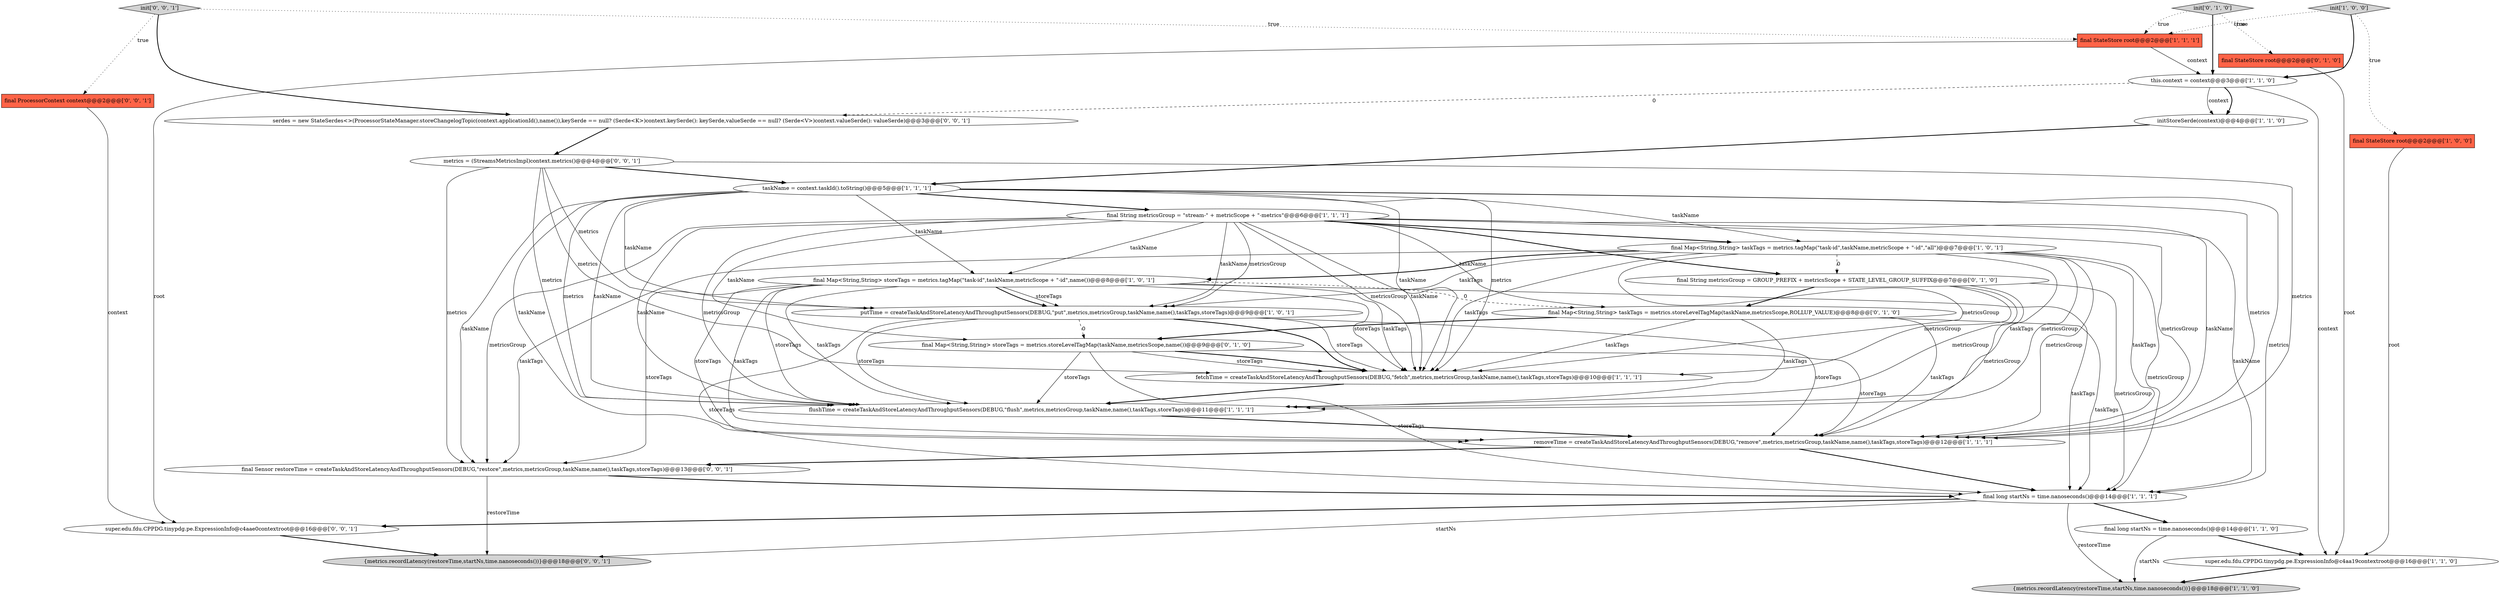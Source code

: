 digraph {
12 [style = filled, label = "final StateStore root@@@2@@@['1', '1', '1']", fillcolor = tomato, shape = box image = "AAA0AAABBB1BBB"];
15 [style = filled, label = "fetchTime = createTaskAndStoreLatencyAndThroughputSensors(DEBUG,\"fetch\",metrics,metricsGroup,taskName,name(),taskTags,storeTags)@@@10@@@['1', '1', '1']", fillcolor = white, shape = ellipse image = "AAA0AAABBB1BBB"];
23 [style = filled, label = "init['0', '0', '1']", fillcolor = lightgray, shape = diamond image = "AAA0AAABBB3BBB"];
8 [style = filled, label = "initStoreSerde(context)@@@4@@@['1', '1', '0']", fillcolor = white, shape = ellipse image = "AAA0AAABBB1BBB"];
21 [style = filled, label = "init['0', '1', '0']", fillcolor = lightgray, shape = diamond image = "AAA0AAABBB2BBB"];
1 [style = filled, label = "{metrics.recordLatency(restoreTime,startNs,time.nanoseconds())}@@@18@@@['1', '1', '0']", fillcolor = lightgray, shape = ellipse image = "AAA0AAABBB1BBB"];
0 [style = filled, label = "final Map<String,String> taskTags = metrics.tagMap(\"task-id\",taskName,metricScope + \"-id\",\"all\")@@@7@@@['1', '0', '1']", fillcolor = white, shape = ellipse image = "AAA0AAABBB1BBB"];
19 [style = filled, label = "final Map<String,String> storeTags = metrics.storeLevelTagMap(taskName,metricsScope,name())@@@9@@@['0', '1', '0']", fillcolor = white, shape = ellipse image = "AAA1AAABBB2BBB"];
22 [style = filled, label = "final Sensor restoreTime = createTaskAndStoreLatencyAndThroughputSensors(DEBUG,\"restore\",metrics,metricsGroup,taskName,name(),taskTags,storeTags)@@@13@@@['0', '0', '1']", fillcolor = white, shape = ellipse image = "AAA0AAABBB3BBB"];
18 [style = filled, label = "final StateStore root@@@2@@@['0', '1', '0']", fillcolor = tomato, shape = box image = "AAA0AAABBB2BBB"];
17 [style = filled, label = "final String metricsGroup = GROUP_PREFIX + metricsScope + STATE_LEVEL_GROUP_SUFFIX@@@7@@@['0', '1', '0']", fillcolor = white, shape = ellipse image = "AAA1AAABBB2BBB"];
3 [style = filled, label = "putTime = createTaskAndStoreLatencyAndThroughputSensors(DEBUG,\"put\",metrics,metricsGroup,taskName,name(),taskTags,storeTags)@@@9@@@['1', '0', '1']", fillcolor = white, shape = ellipse image = "AAA0AAABBB1BBB"];
20 [style = filled, label = "final Map<String,String> taskTags = metrics.storeLevelTagMap(taskName,metricsScope,ROLLUP_VALUE)@@@8@@@['0', '1', '0']", fillcolor = white, shape = ellipse image = "AAA1AAABBB2BBB"];
24 [style = filled, label = "final ProcessorContext context@@@2@@@['0', '0', '1']", fillcolor = tomato, shape = box image = "AAA0AAABBB3BBB"];
2 [style = filled, label = "super.edu.fdu.CPPDG.tinypdg.pe.ExpressionInfo@c4aa19contextroot@@@16@@@['1', '1', '0']", fillcolor = white, shape = ellipse image = "AAA0AAABBB1BBB"];
4 [style = filled, label = "removeTime = createTaskAndStoreLatencyAndThroughputSensors(DEBUG,\"remove\",metrics,metricsGroup,taskName,name(),taskTags,storeTags)@@@12@@@['1', '1', '1']", fillcolor = white, shape = ellipse image = "AAA0AAABBB1BBB"];
13 [style = filled, label = "final Map<String,String> storeTags = metrics.tagMap(\"task-id\",taskName,metricScope + \"-id\",name())@@@8@@@['1', '0', '1']", fillcolor = white, shape = ellipse image = "AAA0AAABBB1BBB"];
27 [style = filled, label = "serdes = new StateSerdes<>(ProcessorStateManager.storeChangelogTopic(context.applicationId(),name()),keySerde == null? (Serde<K>)context.keySerde(): keySerde,valueSerde == null? (Serde<V>)context.valueSerde(): valueSerde)@@@3@@@['0', '0', '1']", fillcolor = white, shape = ellipse image = "AAA0AAABBB3BBB"];
9 [style = filled, label = "flushTime = createTaskAndStoreLatencyAndThroughputSensors(DEBUG,\"flush\",metrics,metricsGroup,taskName,name(),taskTags,storeTags)@@@11@@@['1', '1', '1']", fillcolor = white, shape = ellipse image = "AAA0AAABBB1BBB"];
26 [style = filled, label = "super.edu.fdu.CPPDG.tinypdg.pe.ExpressionInfo@c4aae0contextroot@@@16@@@['0', '0', '1']", fillcolor = white, shape = ellipse image = "AAA0AAABBB3BBB"];
6 [style = filled, label = "final StateStore root@@@2@@@['1', '0', '0']", fillcolor = tomato, shape = box image = "AAA0AAABBB1BBB"];
10 [style = filled, label = "this.context = context@@@3@@@['1', '1', '0']", fillcolor = white, shape = ellipse image = "AAA0AAABBB1BBB"];
5 [style = filled, label = "final long startNs = time.nanoseconds()@@@14@@@['1', '1', '0']", fillcolor = white, shape = ellipse image = "AAA0AAABBB1BBB"];
14 [style = filled, label = "final long startNs = time.nanoseconds()@@@14@@@['1', '1', '1']", fillcolor = white, shape = ellipse image = "AAA0AAABBB1BBB"];
25 [style = filled, label = "{metrics.recordLatency(restoreTime,startNs,time.nanoseconds())}@@@18@@@['0', '0', '1']", fillcolor = lightgray, shape = ellipse image = "AAA0AAABBB3BBB"];
7 [style = filled, label = "init['1', '0', '0']", fillcolor = lightgray, shape = diamond image = "AAA0AAABBB1BBB"];
11 [style = filled, label = "final String metricsGroup = \"stream-\" + metricScope + \"-metrics\"@@@6@@@['1', '1', '1']", fillcolor = white, shape = ellipse image = "AAA0AAABBB1BBB"];
28 [style = filled, label = "metrics = (StreamsMetricsImpl)context.metrics()@@@4@@@['0', '0', '1']", fillcolor = white, shape = ellipse image = "AAA0AAABBB3BBB"];
16 [style = filled, label = "taskName = context.taskId().toString()@@@5@@@['1', '1', '1']", fillcolor = white, shape = ellipse image = "AAA0AAABBB1BBB"];
16->15 [style = solid, label="taskName"];
0->15 [style = solid, label="metricsGroup"];
11->15 [style = solid, label="metricsGroup"];
17->9 [style = solid, label="metricsGroup"];
28->16 [style = bold, label=""];
13->14 [style = solid, label="taskTags"];
19->14 [style = solid, label="storeTags"];
4->22 [style = bold, label=""];
16->9 [style = solid, label="metrics"];
11->14 [style = solid, label="taskName"];
11->9 [style = solid, label="taskName"];
11->22 [style = solid, label="metricsGroup"];
26->25 [style = bold, label=""];
19->15 [style = solid, label="storeTags"];
22->14 [style = bold, label=""];
2->1 [style = bold, label=""];
3->4 [style = solid, label="storeTags"];
11->19 [style = solid, label="taskName"];
6->2 [style = solid, label="root"];
14->1 [style = solid, label="restoreTime"];
0->3 [style = solid, label="taskTags"];
0->9 [style = solid, label="metricsGroup"];
23->27 [style = bold, label=""];
8->16 [style = bold, label=""];
14->5 [style = bold, label=""];
3->19 [style = dashed, label="0"];
14->25 [style = solid, label="startNs"];
15->9 [style = bold, label=""];
27->28 [style = bold, label=""];
21->18 [style = dotted, label="true"];
28->22 [style = solid, label="metrics"];
16->15 [style = solid, label="metrics"];
16->4 [style = solid, label="metrics"];
11->17 [style = bold, label=""];
24->26 [style = solid, label="context"];
19->9 [style = solid, label="storeTags"];
3->15 [style = solid, label="storeTags"];
13->22 [style = solid, label="storeTags"];
11->13 [style = solid, label="taskName"];
16->4 [style = solid, label="taskName"];
0->15 [style = solid, label="taskTags"];
28->4 [style = solid, label="metrics"];
10->2 [style = solid, label="context"];
13->15 [style = solid, label="taskTags"];
16->13 [style = solid, label="taskName"];
13->3 [style = solid, label="storeTags"];
17->15 [style = solid, label="metricsGroup"];
28->15 [style = solid, label="metrics"];
9->4 [style = bold, label=""];
16->14 [style = solid, label="metrics"];
11->0 [style = bold, label=""];
0->9 [style = solid, label="taskTags"];
11->3 [style = solid, label="taskName"];
10->8 [style = bold, label=""];
17->14 [style = solid, label="metricsGroup"];
11->4 [style = solid, label="metricsGroup"];
0->22 [style = solid, label="taskTags"];
22->25 [style = solid, label="restoreTime"];
17->20 [style = bold, label=""];
11->20 [style = solid, label="taskName"];
17->4 [style = solid, label="metricsGroup"];
10->8 [style = solid, label="context"];
21->10 [style = bold, label=""];
20->19 [style = bold, label=""];
13->4 [style = solid, label="storeTags"];
13->4 [style = solid, label="taskTags"];
23->12 [style = dotted, label="true"];
0->17 [style = dashed, label="0"];
28->9 [style = solid, label="metrics"];
3->9 [style = solid, label="storeTags"];
13->9 [style = solid, label="storeTags"];
13->3 [style = bold, label=""];
13->20 [style = dashed, label="0"];
28->3 [style = solid, label="metrics"];
16->11 [style = bold, label=""];
0->4 [style = solid, label="metricsGroup"];
13->15 [style = solid, label="storeTags"];
5->2 [style = bold, label=""];
20->9 [style = solid, label="taskTags"];
18->2 [style = solid, label="root"];
16->0 [style = solid, label="taskName"];
12->26 [style = solid, label="root"];
0->14 [style = solid, label="metricsGroup"];
5->1 [style = solid, label="startNs"];
7->10 [style = bold, label=""];
7->12 [style = dotted, label="true"];
0->4 [style = solid, label="taskTags"];
19->15 [style = bold, label=""];
13->9 [style = solid, label="taskTags"];
23->24 [style = dotted, label="true"];
12->10 [style = solid, label="context"];
0->13 [style = bold, label=""];
14->26 [style = bold, label=""];
11->15 [style = solid, label="taskName"];
20->15 [style = solid, label="taskTags"];
20->14 [style = solid, label="taskTags"];
16->9 [style = solid, label="taskName"];
20->4 [style = solid, label="taskTags"];
10->27 [style = dashed, label="0"];
3->14 [style = solid, label="storeTags"];
11->9 [style = solid, label="metricsGroup"];
3->15 [style = bold, label=""];
4->14 [style = bold, label=""];
16->22 [style = solid, label="taskName"];
11->3 [style = solid, label="metricsGroup"];
21->12 [style = dotted, label="true"];
11->4 [style = solid, label="taskName"];
19->4 [style = solid, label="storeTags"];
16->3 [style = solid, label="taskName"];
7->6 [style = dotted, label="true"];
}
